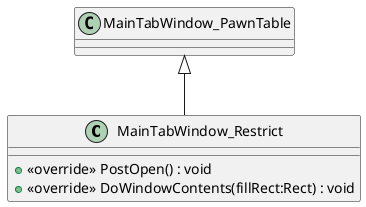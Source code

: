 @startuml
class MainTabWindow_Restrict {
    + <<override>> PostOpen() : void
    + <<override>> DoWindowContents(fillRect:Rect) : void
}
MainTabWindow_PawnTable <|-- MainTabWindow_Restrict
@enduml
